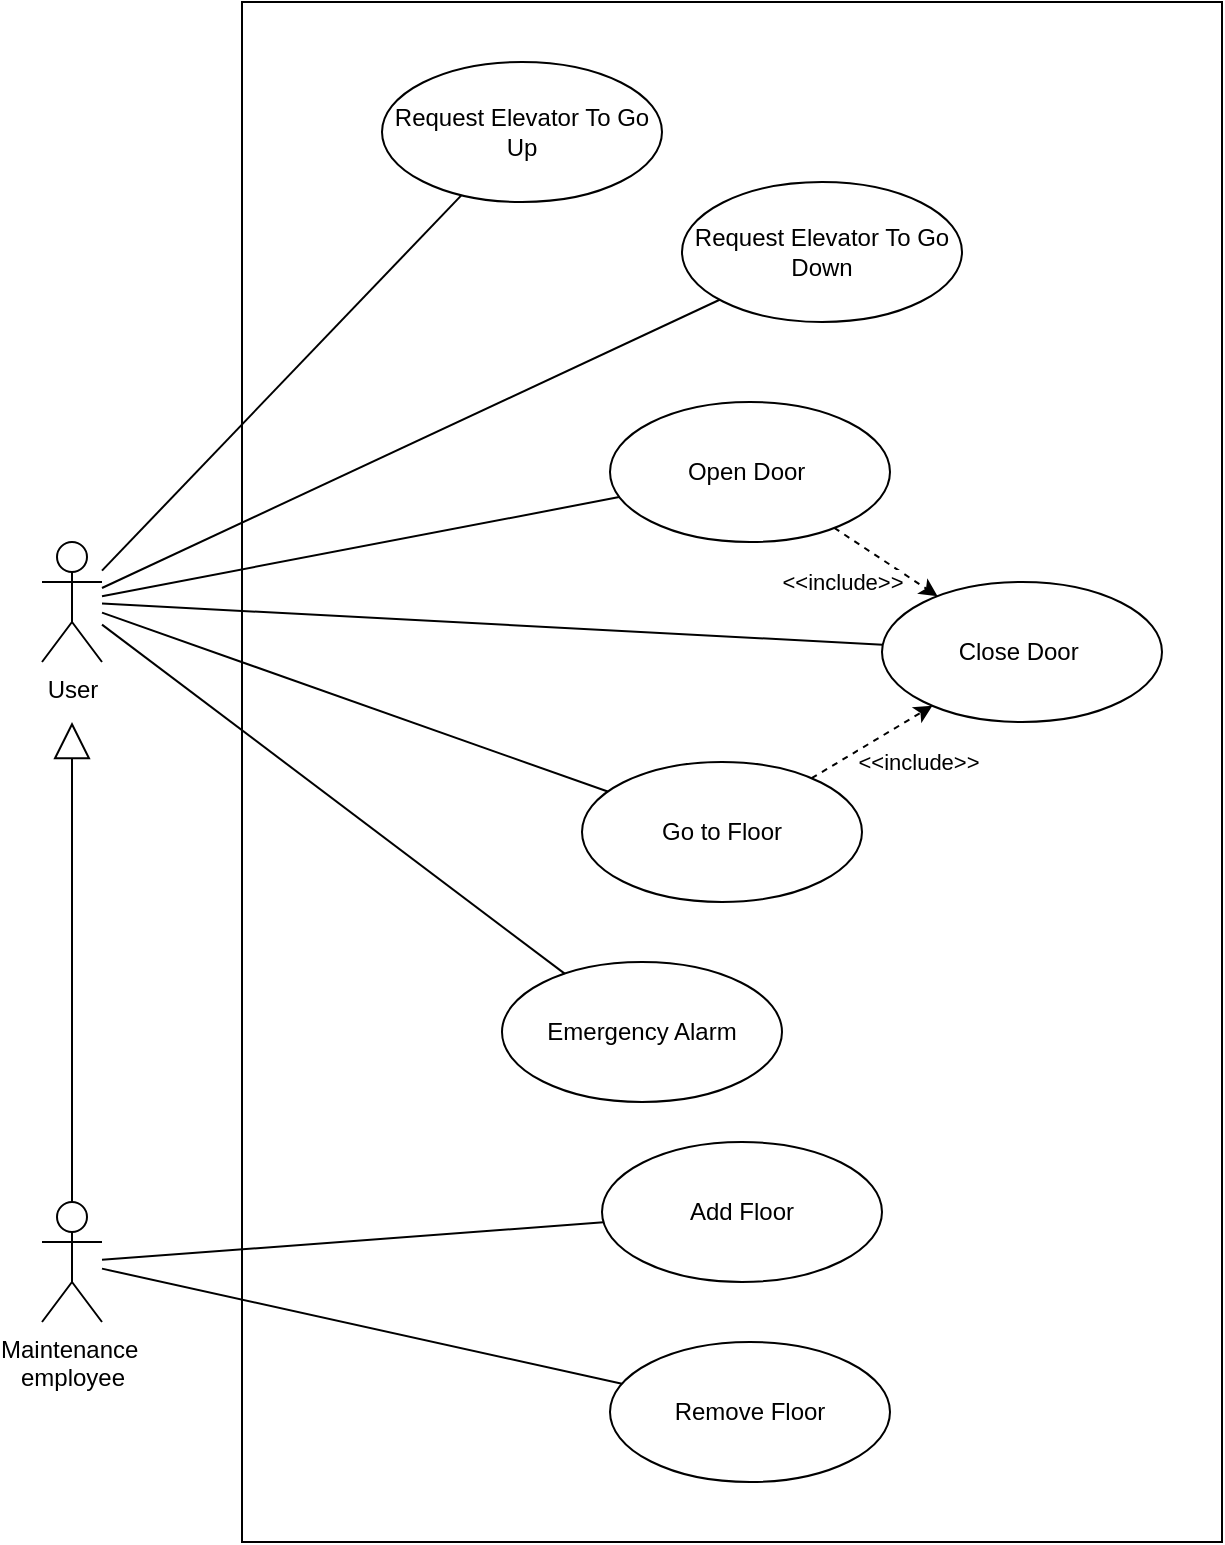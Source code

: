 <mxfile version="24.1.0" type="device">
  <diagram name="Página-1" id="MZQK8ZiH8bi1_RBtLhPH">
    <mxGraphModel dx="407" dy="469" grid="1" gridSize="10" guides="1" tooltips="1" connect="1" arrows="1" fold="1" page="1" pageScale="1" pageWidth="827" pageHeight="1169" math="0" shadow="0">
      <root>
        <mxCell id="0" />
        <mxCell id="1" parent="0" />
        <mxCell id="tAOHk2-mi2y9LYZ6bKxI-32" value="" style="whiteSpace=wrap;html=1;" parent="1" vertex="1">
          <mxGeometry x="230" y="140" width="490" height="770" as="geometry" />
        </mxCell>
        <mxCell id="tAOHk2-mi2y9LYZ6bKxI-1" value="Close Door&amp;nbsp;" style="ellipse;whiteSpace=wrap;html=1;" parent="1" vertex="1">
          <mxGeometry x="550" y="430" width="140" height="70" as="geometry" />
        </mxCell>
        <mxCell id="tAOHk2-mi2y9LYZ6bKxI-3" value="User" style="shape=umlActor;verticalLabelPosition=bottom;verticalAlign=top;html=1;" parent="1" vertex="1">
          <mxGeometry x="130" y="410" width="30" height="60" as="geometry" />
        </mxCell>
        <mxCell id="tAOHk2-mi2y9LYZ6bKxI-5" value="Open Door&amp;nbsp;" style="ellipse;whiteSpace=wrap;html=1;" parent="1" vertex="1">
          <mxGeometry x="414" y="340" width="140" height="70" as="geometry" />
        </mxCell>
        <mxCell id="tAOHk2-mi2y9LYZ6bKxI-6" value="Emergency Alarm" style="ellipse;whiteSpace=wrap;html=1;" parent="1" vertex="1">
          <mxGeometry x="360" y="620" width="140" height="70" as="geometry" />
        </mxCell>
        <mxCell id="tAOHk2-mi2y9LYZ6bKxI-7" value="Add Floor" style="ellipse;whiteSpace=wrap;html=1;" parent="1" vertex="1">
          <mxGeometry x="410" y="710" width="140" height="70" as="geometry" />
        </mxCell>
        <mxCell id="tAOHk2-mi2y9LYZ6bKxI-8" value="Remove Floor" style="ellipse;whiteSpace=wrap;html=1;" parent="1" vertex="1">
          <mxGeometry x="414" y="810" width="140" height="70" as="geometry" />
        </mxCell>
        <mxCell id="tAOHk2-mi2y9LYZ6bKxI-9" value="Request Elevator To Go Up" style="ellipse;whiteSpace=wrap;html=1;" parent="1" vertex="1">
          <mxGeometry x="300" y="170" width="140" height="70" as="geometry" />
        </mxCell>
        <mxCell id="tAOHk2-mi2y9LYZ6bKxI-10" value="Request Elevator To Go Down" style="ellipse;whiteSpace=wrap;html=1;" parent="1" vertex="1">
          <mxGeometry x="450" y="230" width="140" height="70" as="geometry" />
        </mxCell>
        <mxCell id="tAOHk2-mi2y9LYZ6bKxI-11" value="Go to Floor" style="ellipse;whiteSpace=wrap;html=1;" parent="1" vertex="1">
          <mxGeometry x="400" y="520" width="140" height="70" as="geometry" />
        </mxCell>
        <mxCell id="tAOHk2-mi2y9LYZ6bKxI-14" value="Maintenance&amp;nbsp;&lt;div&gt;employee&lt;/div&gt;" style="shape=umlActor;verticalLabelPosition=bottom;verticalAlign=top;html=1;" parent="1" vertex="1">
          <mxGeometry x="130" y="740" width="30" height="60" as="geometry" />
        </mxCell>
        <mxCell id="tAOHk2-mi2y9LYZ6bKxI-15" value="" style="endArrow=none;html=1;rounded=0;" parent="1" source="tAOHk2-mi2y9LYZ6bKxI-3" target="tAOHk2-mi2y9LYZ6bKxI-9" edge="1">
          <mxGeometry width="50" height="50" relative="1" as="geometry">
            <mxPoint x="350" y="670" as="sourcePoint" />
            <mxPoint x="400" y="620" as="targetPoint" />
          </mxGeometry>
        </mxCell>
        <mxCell id="tAOHk2-mi2y9LYZ6bKxI-16" value="" style="endArrow=none;html=1;rounded=0;" parent="1" source="tAOHk2-mi2y9LYZ6bKxI-3" target="tAOHk2-mi2y9LYZ6bKxI-11" edge="1">
          <mxGeometry width="50" height="50" relative="1" as="geometry">
            <mxPoint x="190" y="410" as="sourcePoint" />
            <mxPoint x="313" y="306" as="targetPoint" />
          </mxGeometry>
        </mxCell>
        <mxCell id="tAOHk2-mi2y9LYZ6bKxI-17" value="" style="endArrow=none;html=1;rounded=0;" parent="1" source="tAOHk2-mi2y9LYZ6bKxI-3" target="tAOHk2-mi2y9LYZ6bKxI-1" edge="1">
          <mxGeometry width="50" height="50" relative="1" as="geometry">
            <mxPoint x="170" y="379" as="sourcePoint" />
            <mxPoint x="291" y="409" as="targetPoint" />
          </mxGeometry>
        </mxCell>
        <mxCell id="tAOHk2-mi2y9LYZ6bKxI-18" value="" style="endArrow=none;html=1;rounded=0;" parent="1" source="tAOHk2-mi2y9LYZ6bKxI-3" target="tAOHk2-mi2y9LYZ6bKxI-10" edge="1">
          <mxGeometry width="50" height="50" relative="1" as="geometry">
            <mxPoint x="170" y="377" as="sourcePoint" />
            <mxPoint x="443" y="415" as="targetPoint" />
          </mxGeometry>
        </mxCell>
        <mxCell id="tAOHk2-mi2y9LYZ6bKxI-20" value="" style="endArrow=none;html=1;rounded=0;" parent="1" source="tAOHk2-mi2y9LYZ6bKxI-3" target="tAOHk2-mi2y9LYZ6bKxI-5" edge="1">
          <mxGeometry width="50" height="50" relative="1" as="geometry">
            <mxPoint x="210" y="390" as="sourcePoint" />
            <mxPoint x="443" y="415" as="targetPoint" />
          </mxGeometry>
        </mxCell>
        <mxCell id="tAOHk2-mi2y9LYZ6bKxI-21" value="" style="endArrow=none;html=1;rounded=0;" parent="1" source="tAOHk2-mi2y9LYZ6bKxI-3" target="tAOHk2-mi2y9LYZ6bKxI-6" edge="1">
          <mxGeometry width="50" height="50" relative="1" as="geometry">
            <mxPoint x="170" y="384" as="sourcePoint" />
            <mxPoint x="309" y="468" as="targetPoint" />
          </mxGeometry>
        </mxCell>
        <mxCell id="tAOHk2-mi2y9LYZ6bKxI-23" value="" style="endArrow=none;html=1;rounded=0;" parent="1" source="tAOHk2-mi2y9LYZ6bKxI-14" target="tAOHk2-mi2y9LYZ6bKxI-7" edge="1">
          <mxGeometry width="50" height="50" relative="1" as="geometry">
            <mxPoint x="350" y="810" as="sourcePoint" />
            <mxPoint x="400" y="760" as="targetPoint" />
          </mxGeometry>
        </mxCell>
        <mxCell id="tAOHk2-mi2y9LYZ6bKxI-24" value="" style="endArrow=none;html=1;rounded=0;" parent="1" source="tAOHk2-mi2y9LYZ6bKxI-14" target="tAOHk2-mi2y9LYZ6bKxI-8" edge="1">
          <mxGeometry width="50" height="50" relative="1" as="geometry">
            <mxPoint x="180" y="680" as="sourcePoint" />
            <mxPoint x="311" y="691" as="targetPoint" />
          </mxGeometry>
        </mxCell>
        <mxCell id="tAOHk2-mi2y9LYZ6bKxI-28" value="&amp;lt;&amp;lt;include&amp;gt;&amp;gt;" style="endArrow=classic;html=1;rounded=0;dashed=1;" parent="1" source="tAOHk2-mi2y9LYZ6bKxI-11" target="tAOHk2-mi2y9LYZ6bKxI-1" edge="1">
          <mxGeometry x="0.422" y="-20" width="50" height="50" relative="1" as="geometry">
            <mxPoint x="350" y="670" as="sourcePoint" />
            <mxPoint x="400" y="620" as="targetPoint" />
            <mxPoint as="offset" />
          </mxGeometry>
        </mxCell>
        <mxCell id="tAOHk2-mi2y9LYZ6bKxI-37" value="" style="endArrow=block;endSize=16;endFill=0;html=1;rounded=0;exitX=0.5;exitY=0;exitDx=0;exitDy=0;exitPerimeter=0;" parent="1" source="tAOHk2-mi2y9LYZ6bKxI-14" edge="1">
          <mxGeometry width="160" relative="1" as="geometry">
            <mxPoint x="230" y="650" as="sourcePoint" />
            <mxPoint x="145" y="500" as="targetPoint" />
          </mxGeometry>
        </mxCell>
        <mxCell id="vsS9EP8OKEEkiVBOTwSJ-1" value="&amp;lt;&amp;lt;include&amp;gt;&amp;gt;" style="endArrow=classic;html=1;rounded=0;dashed=1;" edge="1" parent="1" source="tAOHk2-mi2y9LYZ6bKxI-5" target="tAOHk2-mi2y9LYZ6bKxI-1">
          <mxGeometry x="-0.414" y="-21" width="50" height="50" relative="1" as="geometry">
            <mxPoint x="525" y="538" as="sourcePoint" />
            <mxPoint x="585" y="502" as="targetPoint" />
            <mxPoint as="offset" />
          </mxGeometry>
        </mxCell>
      </root>
    </mxGraphModel>
  </diagram>
</mxfile>
